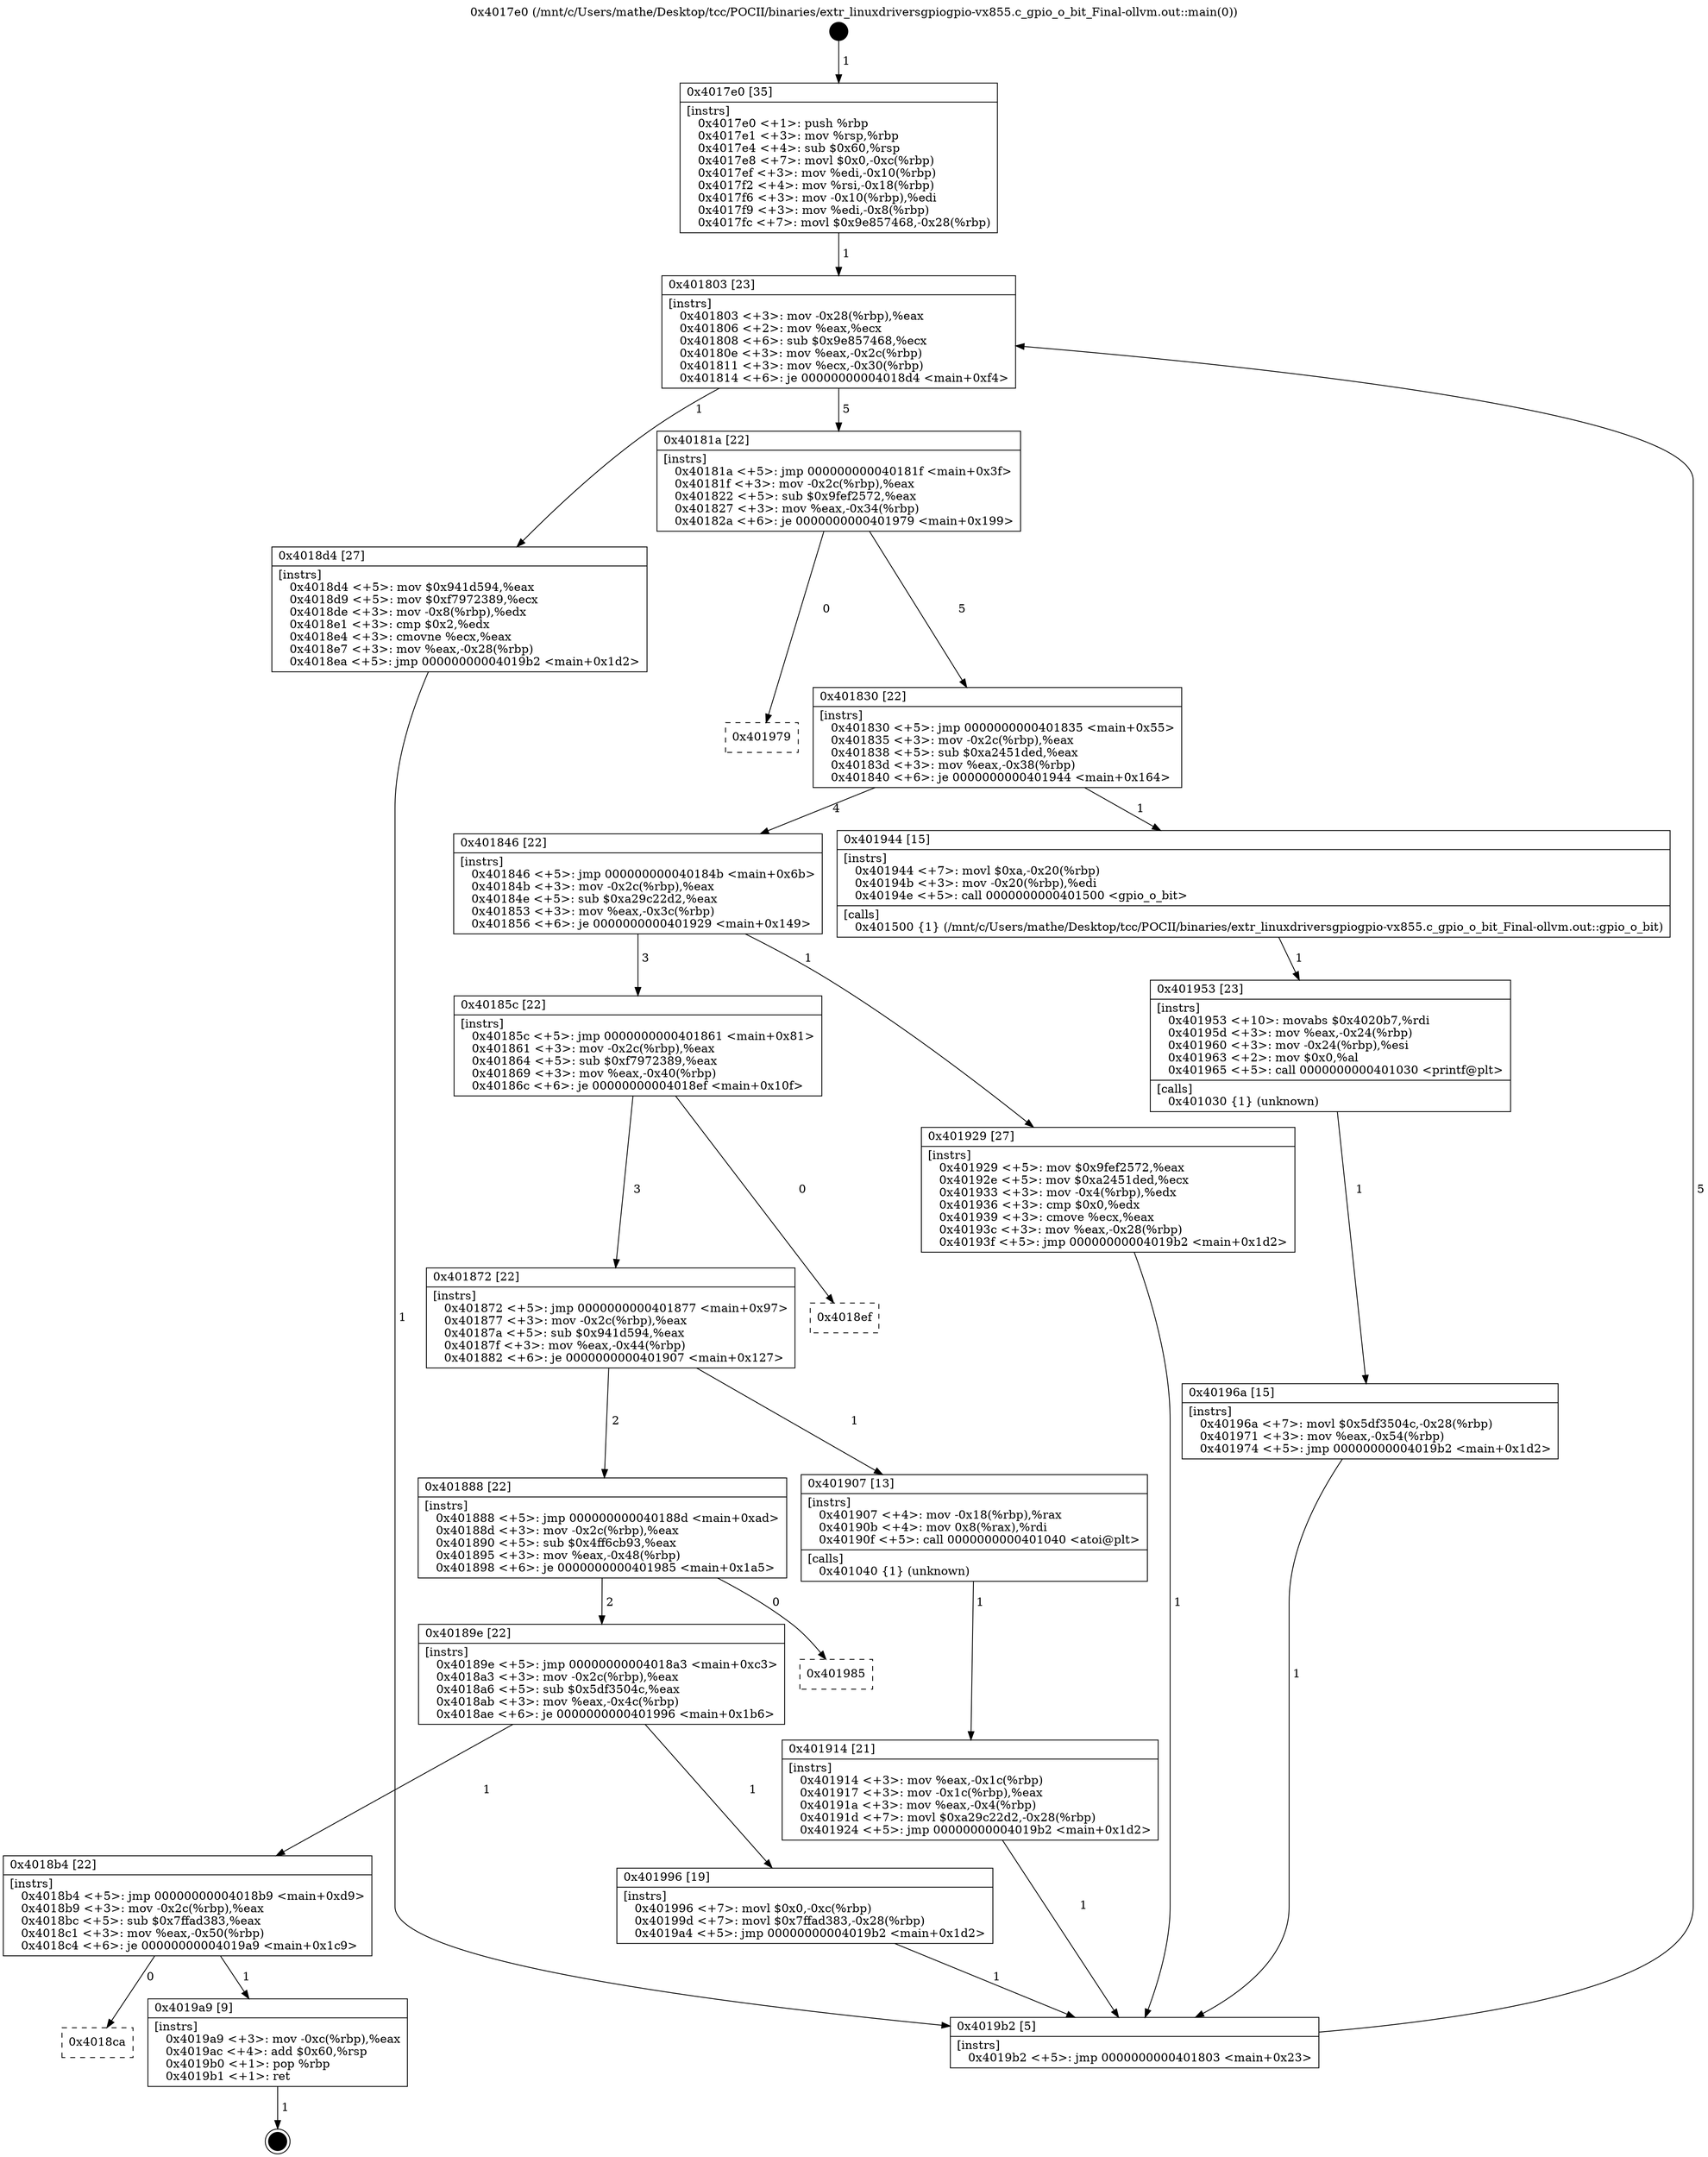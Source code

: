 digraph "0x4017e0" {
  label = "0x4017e0 (/mnt/c/Users/mathe/Desktop/tcc/POCII/binaries/extr_linuxdriversgpiogpio-vx855.c_gpio_o_bit_Final-ollvm.out::main(0))"
  labelloc = "t"
  node[shape=record]

  Entry [label="",width=0.3,height=0.3,shape=circle,fillcolor=black,style=filled]
  "0x401803" [label="{
     0x401803 [23]\l
     | [instrs]\l
     &nbsp;&nbsp;0x401803 \<+3\>: mov -0x28(%rbp),%eax\l
     &nbsp;&nbsp;0x401806 \<+2\>: mov %eax,%ecx\l
     &nbsp;&nbsp;0x401808 \<+6\>: sub $0x9e857468,%ecx\l
     &nbsp;&nbsp;0x40180e \<+3\>: mov %eax,-0x2c(%rbp)\l
     &nbsp;&nbsp;0x401811 \<+3\>: mov %ecx,-0x30(%rbp)\l
     &nbsp;&nbsp;0x401814 \<+6\>: je 00000000004018d4 \<main+0xf4\>\l
  }"]
  "0x4018d4" [label="{
     0x4018d4 [27]\l
     | [instrs]\l
     &nbsp;&nbsp;0x4018d4 \<+5\>: mov $0x941d594,%eax\l
     &nbsp;&nbsp;0x4018d9 \<+5\>: mov $0xf7972389,%ecx\l
     &nbsp;&nbsp;0x4018de \<+3\>: mov -0x8(%rbp),%edx\l
     &nbsp;&nbsp;0x4018e1 \<+3\>: cmp $0x2,%edx\l
     &nbsp;&nbsp;0x4018e4 \<+3\>: cmovne %ecx,%eax\l
     &nbsp;&nbsp;0x4018e7 \<+3\>: mov %eax,-0x28(%rbp)\l
     &nbsp;&nbsp;0x4018ea \<+5\>: jmp 00000000004019b2 \<main+0x1d2\>\l
  }"]
  "0x40181a" [label="{
     0x40181a [22]\l
     | [instrs]\l
     &nbsp;&nbsp;0x40181a \<+5\>: jmp 000000000040181f \<main+0x3f\>\l
     &nbsp;&nbsp;0x40181f \<+3\>: mov -0x2c(%rbp),%eax\l
     &nbsp;&nbsp;0x401822 \<+5\>: sub $0x9fef2572,%eax\l
     &nbsp;&nbsp;0x401827 \<+3\>: mov %eax,-0x34(%rbp)\l
     &nbsp;&nbsp;0x40182a \<+6\>: je 0000000000401979 \<main+0x199\>\l
  }"]
  "0x4019b2" [label="{
     0x4019b2 [5]\l
     | [instrs]\l
     &nbsp;&nbsp;0x4019b2 \<+5\>: jmp 0000000000401803 \<main+0x23\>\l
  }"]
  "0x4017e0" [label="{
     0x4017e0 [35]\l
     | [instrs]\l
     &nbsp;&nbsp;0x4017e0 \<+1\>: push %rbp\l
     &nbsp;&nbsp;0x4017e1 \<+3\>: mov %rsp,%rbp\l
     &nbsp;&nbsp;0x4017e4 \<+4\>: sub $0x60,%rsp\l
     &nbsp;&nbsp;0x4017e8 \<+7\>: movl $0x0,-0xc(%rbp)\l
     &nbsp;&nbsp;0x4017ef \<+3\>: mov %edi,-0x10(%rbp)\l
     &nbsp;&nbsp;0x4017f2 \<+4\>: mov %rsi,-0x18(%rbp)\l
     &nbsp;&nbsp;0x4017f6 \<+3\>: mov -0x10(%rbp),%edi\l
     &nbsp;&nbsp;0x4017f9 \<+3\>: mov %edi,-0x8(%rbp)\l
     &nbsp;&nbsp;0x4017fc \<+7\>: movl $0x9e857468,-0x28(%rbp)\l
  }"]
  Exit [label="",width=0.3,height=0.3,shape=circle,fillcolor=black,style=filled,peripheries=2]
  "0x401979" [label="{
     0x401979\l
  }", style=dashed]
  "0x401830" [label="{
     0x401830 [22]\l
     | [instrs]\l
     &nbsp;&nbsp;0x401830 \<+5\>: jmp 0000000000401835 \<main+0x55\>\l
     &nbsp;&nbsp;0x401835 \<+3\>: mov -0x2c(%rbp),%eax\l
     &nbsp;&nbsp;0x401838 \<+5\>: sub $0xa2451ded,%eax\l
     &nbsp;&nbsp;0x40183d \<+3\>: mov %eax,-0x38(%rbp)\l
     &nbsp;&nbsp;0x401840 \<+6\>: je 0000000000401944 \<main+0x164\>\l
  }"]
  "0x4018ca" [label="{
     0x4018ca\l
  }", style=dashed]
  "0x401944" [label="{
     0x401944 [15]\l
     | [instrs]\l
     &nbsp;&nbsp;0x401944 \<+7\>: movl $0xa,-0x20(%rbp)\l
     &nbsp;&nbsp;0x40194b \<+3\>: mov -0x20(%rbp),%edi\l
     &nbsp;&nbsp;0x40194e \<+5\>: call 0000000000401500 \<gpio_o_bit\>\l
     | [calls]\l
     &nbsp;&nbsp;0x401500 \{1\} (/mnt/c/Users/mathe/Desktop/tcc/POCII/binaries/extr_linuxdriversgpiogpio-vx855.c_gpio_o_bit_Final-ollvm.out::gpio_o_bit)\l
  }"]
  "0x401846" [label="{
     0x401846 [22]\l
     | [instrs]\l
     &nbsp;&nbsp;0x401846 \<+5\>: jmp 000000000040184b \<main+0x6b\>\l
     &nbsp;&nbsp;0x40184b \<+3\>: mov -0x2c(%rbp),%eax\l
     &nbsp;&nbsp;0x40184e \<+5\>: sub $0xa29c22d2,%eax\l
     &nbsp;&nbsp;0x401853 \<+3\>: mov %eax,-0x3c(%rbp)\l
     &nbsp;&nbsp;0x401856 \<+6\>: je 0000000000401929 \<main+0x149\>\l
  }"]
  "0x4019a9" [label="{
     0x4019a9 [9]\l
     | [instrs]\l
     &nbsp;&nbsp;0x4019a9 \<+3\>: mov -0xc(%rbp),%eax\l
     &nbsp;&nbsp;0x4019ac \<+4\>: add $0x60,%rsp\l
     &nbsp;&nbsp;0x4019b0 \<+1\>: pop %rbp\l
     &nbsp;&nbsp;0x4019b1 \<+1\>: ret\l
  }"]
  "0x401929" [label="{
     0x401929 [27]\l
     | [instrs]\l
     &nbsp;&nbsp;0x401929 \<+5\>: mov $0x9fef2572,%eax\l
     &nbsp;&nbsp;0x40192e \<+5\>: mov $0xa2451ded,%ecx\l
     &nbsp;&nbsp;0x401933 \<+3\>: mov -0x4(%rbp),%edx\l
     &nbsp;&nbsp;0x401936 \<+3\>: cmp $0x0,%edx\l
     &nbsp;&nbsp;0x401939 \<+3\>: cmove %ecx,%eax\l
     &nbsp;&nbsp;0x40193c \<+3\>: mov %eax,-0x28(%rbp)\l
     &nbsp;&nbsp;0x40193f \<+5\>: jmp 00000000004019b2 \<main+0x1d2\>\l
  }"]
  "0x40185c" [label="{
     0x40185c [22]\l
     | [instrs]\l
     &nbsp;&nbsp;0x40185c \<+5\>: jmp 0000000000401861 \<main+0x81\>\l
     &nbsp;&nbsp;0x401861 \<+3\>: mov -0x2c(%rbp),%eax\l
     &nbsp;&nbsp;0x401864 \<+5\>: sub $0xf7972389,%eax\l
     &nbsp;&nbsp;0x401869 \<+3\>: mov %eax,-0x40(%rbp)\l
     &nbsp;&nbsp;0x40186c \<+6\>: je 00000000004018ef \<main+0x10f\>\l
  }"]
  "0x4018b4" [label="{
     0x4018b4 [22]\l
     | [instrs]\l
     &nbsp;&nbsp;0x4018b4 \<+5\>: jmp 00000000004018b9 \<main+0xd9\>\l
     &nbsp;&nbsp;0x4018b9 \<+3\>: mov -0x2c(%rbp),%eax\l
     &nbsp;&nbsp;0x4018bc \<+5\>: sub $0x7ffad383,%eax\l
     &nbsp;&nbsp;0x4018c1 \<+3\>: mov %eax,-0x50(%rbp)\l
     &nbsp;&nbsp;0x4018c4 \<+6\>: je 00000000004019a9 \<main+0x1c9\>\l
  }"]
  "0x4018ef" [label="{
     0x4018ef\l
  }", style=dashed]
  "0x401872" [label="{
     0x401872 [22]\l
     | [instrs]\l
     &nbsp;&nbsp;0x401872 \<+5\>: jmp 0000000000401877 \<main+0x97\>\l
     &nbsp;&nbsp;0x401877 \<+3\>: mov -0x2c(%rbp),%eax\l
     &nbsp;&nbsp;0x40187a \<+5\>: sub $0x941d594,%eax\l
     &nbsp;&nbsp;0x40187f \<+3\>: mov %eax,-0x44(%rbp)\l
     &nbsp;&nbsp;0x401882 \<+6\>: je 0000000000401907 \<main+0x127\>\l
  }"]
  "0x401996" [label="{
     0x401996 [19]\l
     | [instrs]\l
     &nbsp;&nbsp;0x401996 \<+7\>: movl $0x0,-0xc(%rbp)\l
     &nbsp;&nbsp;0x40199d \<+7\>: movl $0x7ffad383,-0x28(%rbp)\l
     &nbsp;&nbsp;0x4019a4 \<+5\>: jmp 00000000004019b2 \<main+0x1d2\>\l
  }"]
  "0x401907" [label="{
     0x401907 [13]\l
     | [instrs]\l
     &nbsp;&nbsp;0x401907 \<+4\>: mov -0x18(%rbp),%rax\l
     &nbsp;&nbsp;0x40190b \<+4\>: mov 0x8(%rax),%rdi\l
     &nbsp;&nbsp;0x40190f \<+5\>: call 0000000000401040 \<atoi@plt\>\l
     | [calls]\l
     &nbsp;&nbsp;0x401040 \{1\} (unknown)\l
  }"]
  "0x401888" [label="{
     0x401888 [22]\l
     | [instrs]\l
     &nbsp;&nbsp;0x401888 \<+5\>: jmp 000000000040188d \<main+0xad\>\l
     &nbsp;&nbsp;0x40188d \<+3\>: mov -0x2c(%rbp),%eax\l
     &nbsp;&nbsp;0x401890 \<+5\>: sub $0x4ff6cb93,%eax\l
     &nbsp;&nbsp;0x401895 \<+3\>: mov %eax,-0x48(%rbp)\l
     &nbsp;&nbsp;0x401898 \<+6\>: je 0000000000401985 \<main+0x1a5\>\l
  }"]
  "0x401914" [label="{
     0x401914 [21]\l
     | [instrs]\l
     &nbsp;&nbsp;0x401914 \<+3\>: mov %eax,-0x1c(%rbp)\l
     &nbsp;&nbsp;0x401917 \<+3\>: mov -0x1c(%rbp),%eax\l
     &nbsp;&nbsp;0x40191a \<+3\>: mov %eax,-0x4(%rbp)\l
     &nbsp;&nbsp;0x40191d \<+7\>: movl $0xa29c22d2,-0x28(%rbp)\l
     &nbsp;&nbsp;0x401924 \<+5\>: jmp 00000000004019b2 \<main+0x1d2\>\l
  }"]
  "0x401953" [label="{
     0x401953 [23]\l
     | [instrs]\l
     &nbsp;&nbsp;0x401953 \<+10\>: movabs $0x4020b7,%rdi\l
     &nbsp;&nbsp;0x40195d \<+3\>: mov %eax,-0x24(%rbp)\l
     &nbsp;&nbsp;0x401960 \<+3\>: mov -0x24(%rbp),%esi\l
     &nbsp;&nbsp;0x401963 \<+2\>: mov $0x0,%al\l
     &nbsp;&nbsp;0x401965 \<+5\>: call 0000000000401030 \<printf@plt\>\l
     | [calls]\l
     &nbsp;&nbsp;0x401030 \{1\} (unknown)\l
  }"]
  "0x40196a" [label="{
     0x40196a [15]\l
     | [instrs]\l
     &nbsp;&nbsp;0x40196a \<+7\>: movl $0x5df3504c,-0x28(%rbp)\l
     &nbsp;&nbsp;0x401971 \<+3\>: mov %eax,-0x54(%rbp)\l
     &nbsp;&nbsp;0x401974 \<+5\>: jmp 00000000004019b2 \<main+0x1d2\>\l
  }"]
  "0x40189e" [label="{
     0x40189e [22]\l
     | [instrs]\l
     &nbsp;&nbsp;0x40189e \<+5\>: jmp 00000000004018a3 \<main+0xc3\>\l
     &nbsp;&nbsp;0x4018a3 \<+3\>: mov -0x2c(%rbp),%eax\l
     &nbsp;&nbsp;0x4018a6 \<+5\>: sub $0x5df3504c,%eax\l
     &nbsp;&nbsp;0x4018ab \<+3\>: mov %eax,-0x4c(%rbp)\l
     &nbsp;&nbsp;0x4018ae \<+6\>: je 0000000000401996 \<main+0x1b6\>\l
  }"]
  "0x401985" [label="{
     0x401985\l
  }", style=dashed]
  Entry -> "0x4017e0" [label=" 1"]
  "0x401803" -> "0x4018d4" [label=" 1"]
  "0x401803" -> "0x40181a" [label=" 5"]
  "0x4018d4" -> "0x4019b2" [label=" 1"]
  "0x4017e0" -> "0x401803" [label=" 1"]
  "0x4019b2" -> "0x401803" [label=" 5"]
  "0x4019a9" -> Exit [label=" 1"]
  "0x40181a" -> "0x401979" [label=" 0"]
  "0x40181a" -> "0x401830" [label=" 5"]
  "0x4018b4" -> "0x4018ca" [label=" 0"]
  "0x401830" -> "0x401944" [label=" 1"]
  "0x401830" -> "0x401846" [label=" 4"]
  "0x4018b4" -> "0x4019a9" [label=" 1"]
  "0x401846" -> "0x401929" [label=" 1"]
  "0x401846" -> "0x40185c" [label=" 3"]
  "0x401996" -> "0x4019b2" [label=" 1"]
  "0x40185c" -> "0x4018ef" [label=" 0"]
  "0x40185c" -> "0x401872" [label=" 3"]
  "0x40189e" -> "0x4018b4" [label=" 1"]
  "0x401872" -> "0x401907" [label=" 1"]
  "0x401872" -> "0x401888" [label=" 2"]
  "0x401907" -> "0x401914" [label=" 1"]
  "0x401914" -> "0x4019b2" [label=" 1"]
  "0x401929" -> "0x4019b2" [label=" 1"]
  "0x401944" -> "0x401953" [label=" 1"]
  "0x401953" -> "0x40196a" [label=" 1"]
  "0x40196a" -> "0x4019b2" [label=" 1"]
  "0x40189e" -> "0x401996" [label=" 1"]
  "0x401888" -> "0x401985" [label=" 0"]
  "0x401888" -> "0x40189e" [label=" 2"]
}
